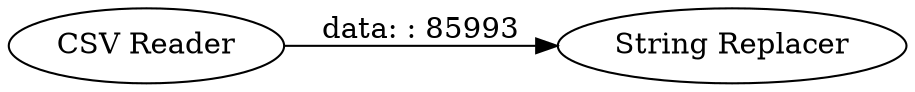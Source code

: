 digraph {
	"4072943644161950529_1" [label="CSV Reader"]
	"4072943644161950529_2" [label="String Replacer"]
	"4072943644161950529_1" -> "4072943644161950529_2" [label="data: : 85993"]
	rankdir=LR
}
